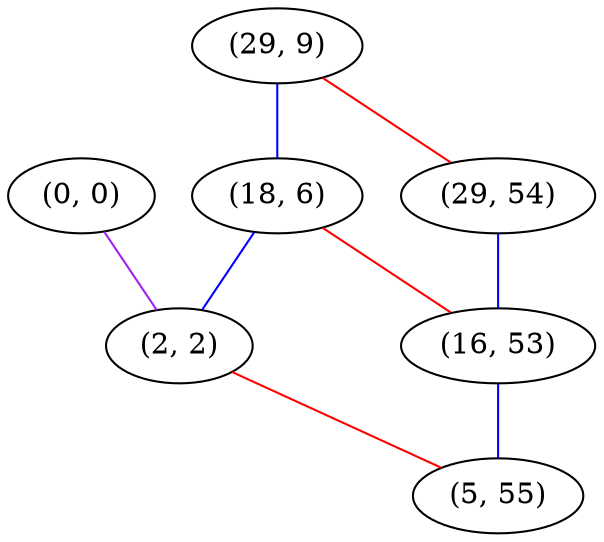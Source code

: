 graph "" {
"(0, 0)";
"(29, 9)";
"(29, 54)";
"(18, 6)";
"(16, 53)";
"(2, 2)";
"(5, 55)";
"(0, 0)" -- "(2, 2)"  [color=purple, key=0, weight=4];
"(29, 9)" -- "(29, 54)"  [color=red, key=0, weight=1];
"(29, 9)" -- "(18, 6)"  [color=blue, key=0, weight=3];
"(29, 54)" -- "(16, 53)"  [color=blue, key=0, weight=3];
"(18, 6)" -- "(16, 53)"  [color=red, key=0, weight=1];
"(18, 6)" -- "(2, 2)"  [color=blue, key=0, weight=3];
"(16, 53)" -- "(5, 55)"  [color=blue, key=0, weight=3];
"(2, 2)" -- "(5, 55)"  [color=red, key=0, weight=1];
}
